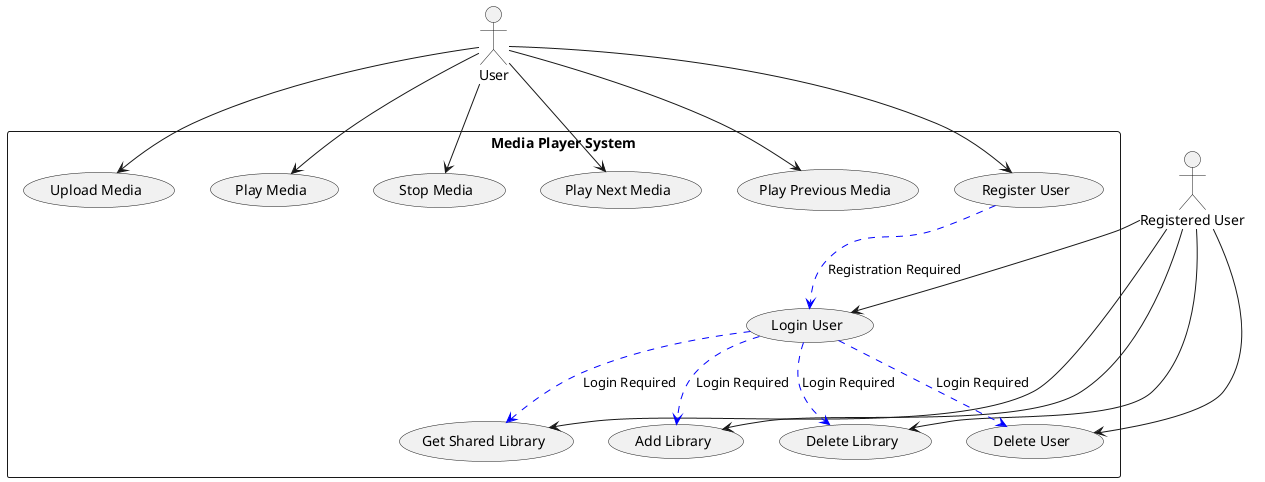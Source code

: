 @startuml
actor User
actor RegisteredUser as "Registered User"

rectangle "Media Player System" {

  ' Use cases for all users
  usecase "Upload Media" as UC1
  usecase "Play Media" as UC2
  usecase "Stop Media" as UC3
  usecase "Play Next Media" as UC4
  usecase "Play Previous Media" as UC5
  usecase "Register User" as UC6
  usecase "Login User" as UC7

  ' Use cases for registered users
  usecase "Get Shared Library" as UC8
  usecase "Add Library" as UC9
  usecase "Delete Library" as UC10
  usecase "Delete User" as UC11

  ' Relationships for all users
  User --> UC1
  User --> UC2
  User --> UC3
  User --> UC4
  User --> UC5
  User --> UC6

  ' Relationships for registered users
  RegisteredUser --> UC7
  RegisteredUser --> UC8
  RegisteredUser --> UC9
  RegisteredUser --> UC10
  RegisteredUser --> UC11

  ' Show that registered users extend general user capabilities
  UC6 -[#blue,dashed]-> UC7 : Registration Required
  UC7 -[#blue,dashed]-> UC8 : Login Required
  UC7 -[#blue,dashed]-> UC9 : Login Required
  UC7 -[#blue,dashed]-> UC10 : Login Required
  UC7 -[#blue,dashed]-> UC11 : Login Required
}
@enduml